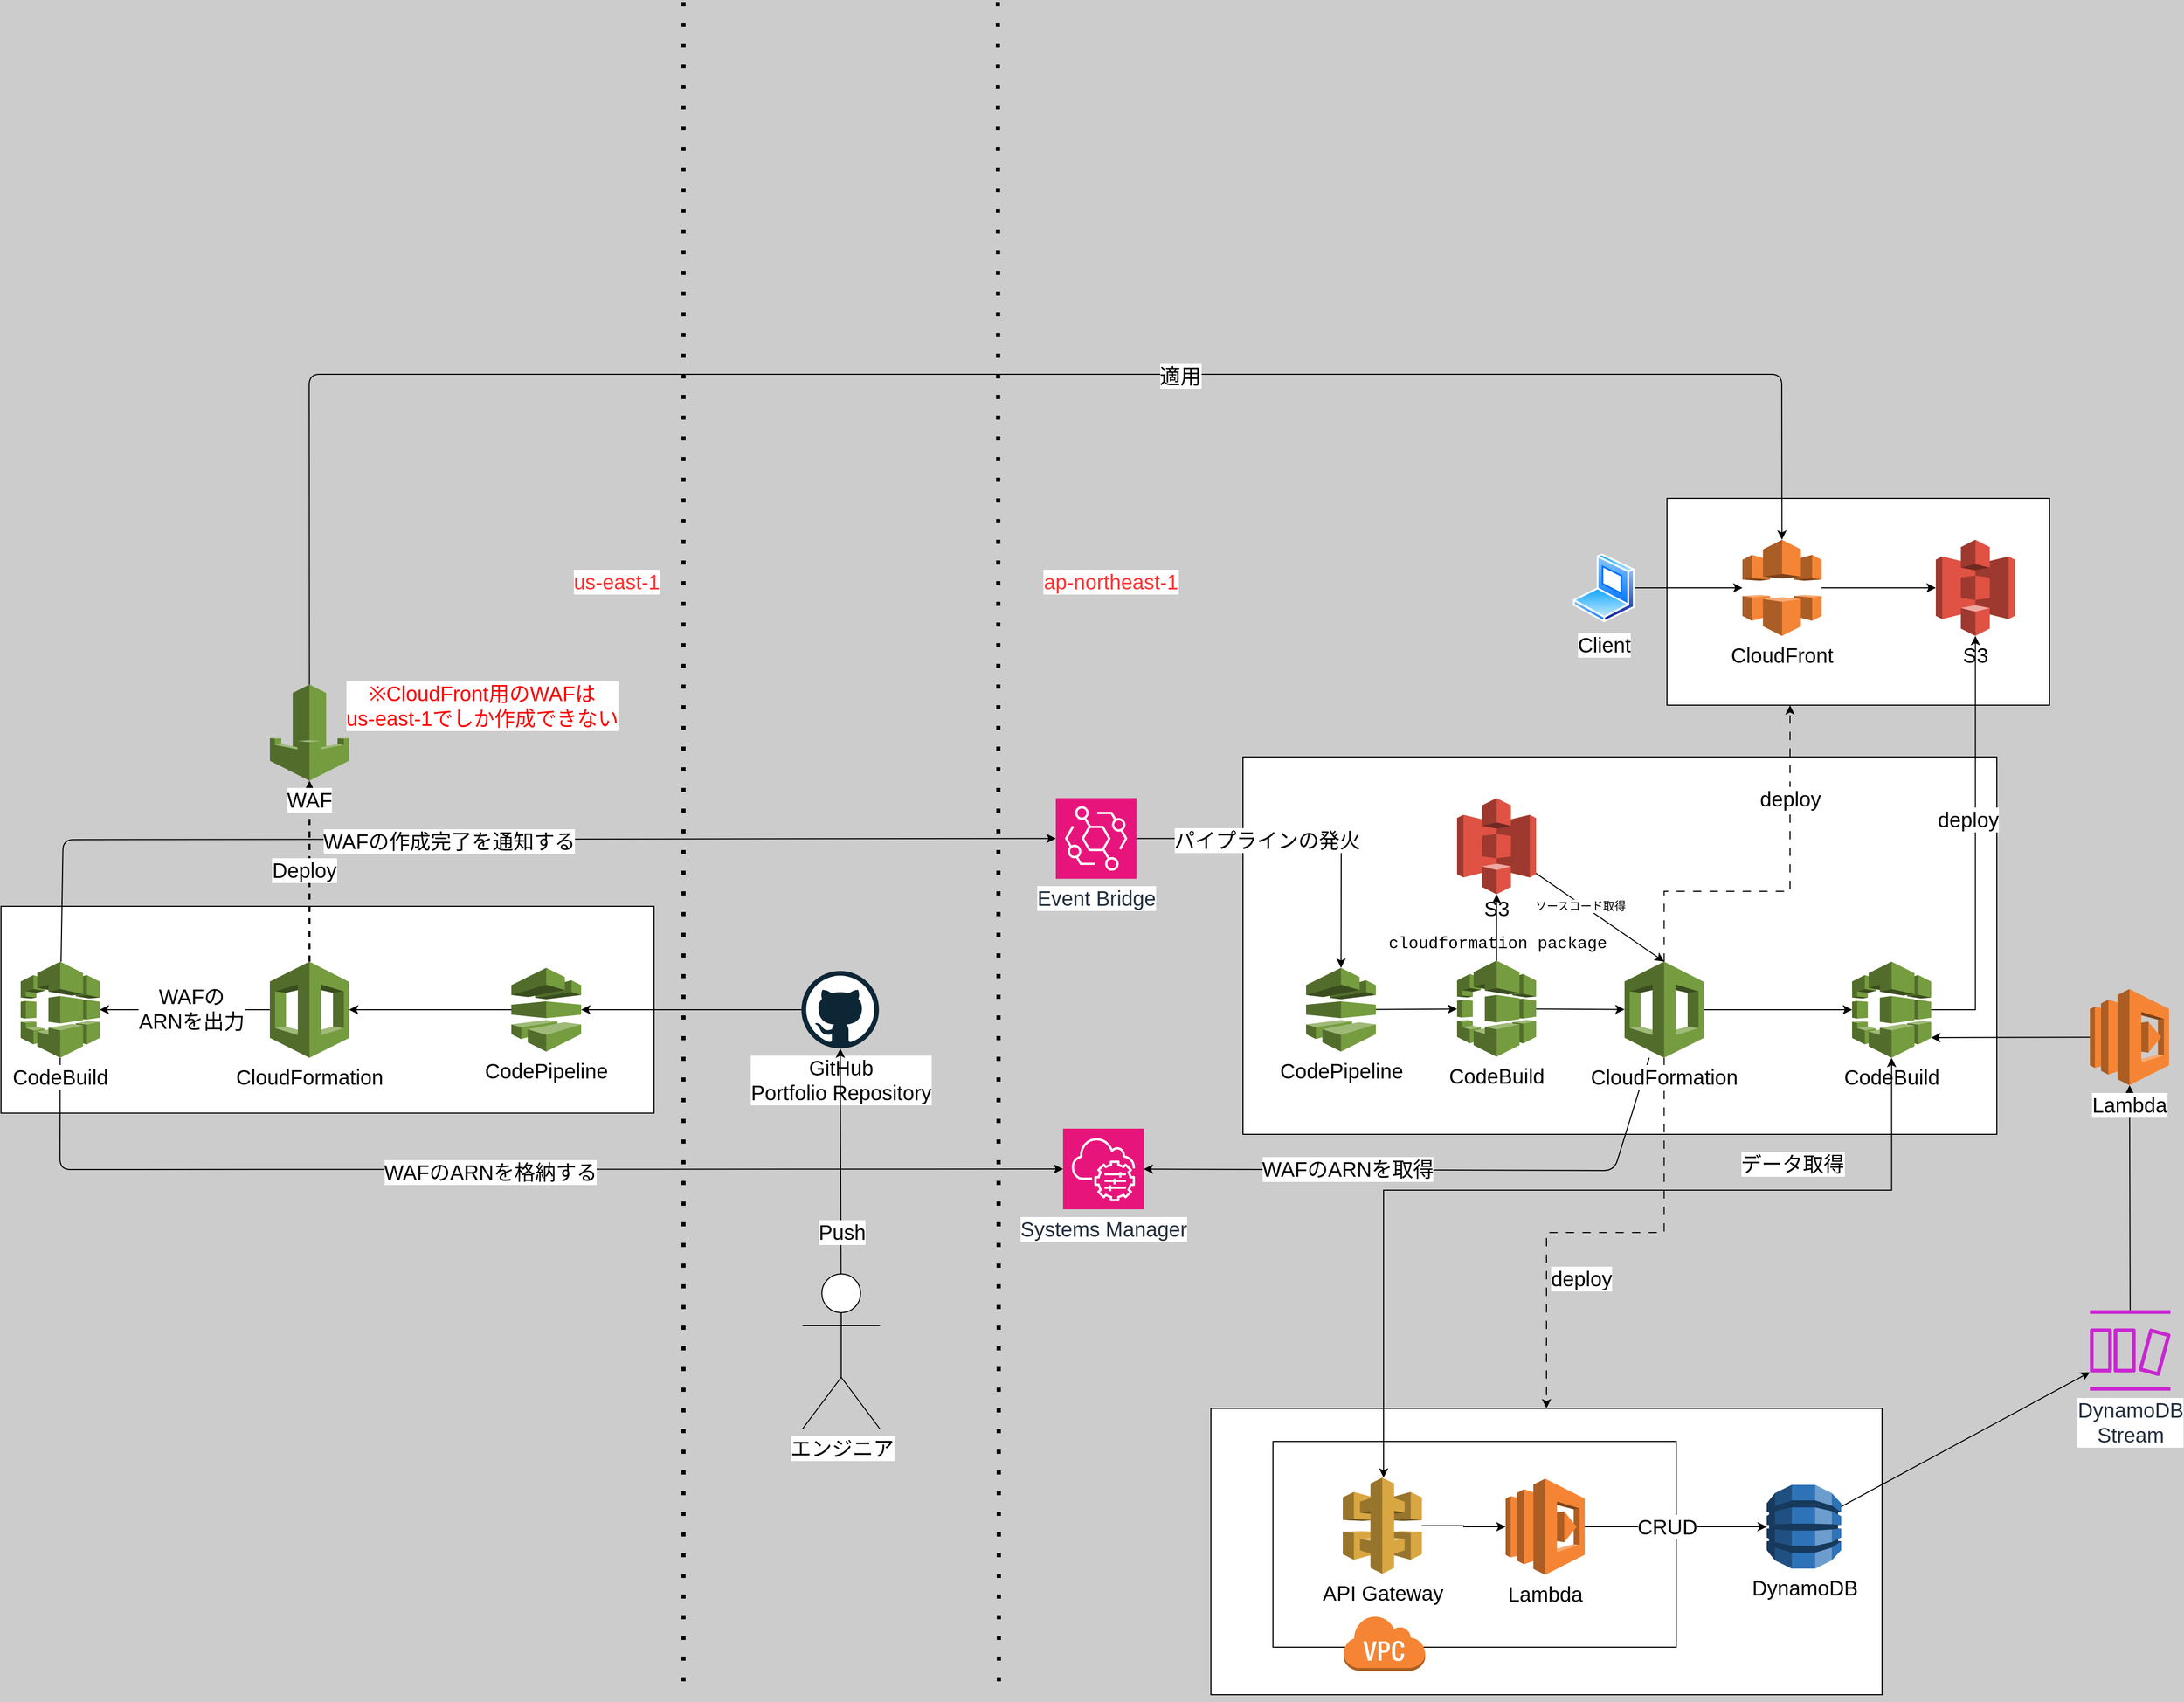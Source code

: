 <mxfile>
    <diagram name="ページ1" id="W-C_7KNfecAJrS1-0suP">
        <mxGraphModel dx="2027" dy="2107" grid="1" gridSize="10" guides="1" tooltips="1" connect="1" arrows="1" fold="1" page="1" pageScale="1" pageWidth="827" pageHeight="1169" background="#CCCCCC" math="0" shadow="0">
            <root>
                <mxCell id="0"/>
                <mxCell id="1" parent="0"/>
                <mxCell id="69" value="" style="group" vertex="1" connectable="0" parent="1">
                    <mxGeometry x="860" y="-30" width="461" height="200" as="geometry"/>
                </mxCell>
                <mxCell id="p-8Ap9zfUd01hS1xJK1Q-12" value="" style="rounded=0;whiteSpace=wrap;html=1;fontSize=20;spacing=2;labelBackgroundColor=default;" parent="69" vertex="1">
                    <mxGeometry x="91" width="370" height="200" as="geometry"/>
                </mxCell>
                <mxCell id="27" style="edgeStyle=none;html=1;fontSize=20;spacing=2;labelBackgroundColor=default;" parent="69" source="YC7wO_yUEPzo1fRcSPeT-1" target="YC7wO_yUEPzo1fRcSPeT-5" edge="1">
                    <mxGeometry relative="1" as="geometry"/>
                </mxCell>
                <mxCell id="YC7wO_yUEPzo1fRcSPeT-1" value="CloudFront" style="outlineConnect=0;dashed=0;verticalLabelPosition=bottom;verticalAlign=top;align=center;html=1;shape=mxgraph.aws3.cloudfront;fillColor=#F58536;gradientColor=none;fontSize=20;spacing=2;labelBackgroundColor=default;" parent="69" vertex="1">
                    <mxGeometry x="164" y="40" width="76.5" height="93" as="geometry"/>
                </mxCell>
                <mxCell id="YC7wO_yUEPzo1fRcSPeT-6" value="" style="edgeStyle=orthogonalEdgeStyle;rounded=0;orthogonalLoop=1;jettySize=auto;html=1;fontSize=20;spacing=2;labelBackgroundColor=default;" parent="69" source="YC7wO_yUEPzo1fRcSPeT-2" target="YC7wO_yUEPzo1fRcSPeT-1" edge="1">
                    <mxGeometry relative="1" as="geometry"/>
                </mxCell>
                <mxCell id="YC7wO_yUEPzo1fRcSPeT-2" value="Client" style="image;aspect=fixed;perimeter=ellipsePerimeter;html=1;align=center;shadow=0;dashed=0;spacingTop=3;image=img/lib/active_directory/laptop_client.svg;fontSize=20;spacing=2;labelBackgroundColor=default;" parent="69" vertex="1">
                    <mxGeometry y="53.16" width="60" height="66.67" as="geometry"/>
                </mxCell>
                <mxCell id="YC7wO_yUEPzo1fRcSPeT-5" value="S3" style="outlineConnect=0;dashed=0;verticalLabelPosition=bottom;verticalAlign=top;align=center;html=1;shape=mxgraph.aws3.s3;fillColor=#E05243;gradientColor=none;fontSize=20;spacing=2;labelBackgroundColor=default;" parent="69" vertex="1">
                    <mxGeometry x="351" y="40" width="76.5" height="93" as="geometry"/>
                </mxCell>
                <mxCell id="68" value="" style="group;fontSize=20;spacing=2;labelBackgroundColor=default;" parent="1" vertex="1" connectable="0">
                    <mxGeometry x="510" y="850" width="649" height="277" as="geometry"/>
                </mxCell>
                <mxCell id="p-8Ap9zfUd01hS1xJK1Q-27" value="" style="rounded=0;whiteSpace=wrap;html=1;fontSize=20;spacing=2;labelBackgroundColor=default;" parent="68" vertex="1">
                    <mxGeometry width="649" height="277" as="geometry"/>
                </mxCell>
                <mxCell id="p-8Ap9zfUd01hS1xJK1Q-22" value="" style="rounded=0;whiteSpace=wrap;html=1;fontSize=20;spacing=2;labelBackgroundColor=default;" parent="68" vertex="1">
                    <mxGeometry x="60" y="32" width="390" height="199" as="geometry"/>
                </mxCell>
                <mxCell id="p-8Ap9zfUd01hS1xJK1Q-26" style="edgeStyle=orthogonalEdgeStyle;rounded=0;orthogonalLoop=1;jettySize=auto;html=1;fontSize=20;spacing=2;labelBackgroundColor=default;" parent="68" source="p-8Ap9zfUd01hS1xJK1Q-17" target="p-8Ap9zfUd01hS1xJK1Q-23" edge="1">
                    <mxGeometry relative="1" as="geometry"/>
                </mxCell>
                <mxCell id="p-8Ap9zfUd01hS1xJK1Q-17" value="API Gateway" style="outlineConnect=0;dashed=0;verticalLabelPosition=bottom;verticalAlign=top;align=center;html=1;shape=mxgraph.aws3.api_gateway;fillColor=#D9A741;gradientColor=none;fontSize=20;spacing=2;labelBackgroundColor=default;" parent="68" vertex="1">
                    <mxGeometry x="127.5" y="67" width="76.5" height="93" as="geometry"/>
                </mxCell>
                <mxCell id="p-8Ap9zfUd01hS1xJK1Q-20" value="" style="outlineConnect=0;dashed=0;verticalLabelPosition=bottom;verticalAlign=top;align=center;html=1;shape=mxgraph.aws3.virtual_private_cloud;fillColor=#F58534;gradientColor=none;fontSize=20;spacing=2;labelBackgroundColor=default;" parent="68" vertex="1">
                    <mxGeometry x="127.75" y="200" width="79.5" height="54" as="geometry"/>
                </mxCell>
                <mxCell id="p-8Ap9zfUd01hS1xJK1Q-25" value="" style="edgeStyle=orthogonalEdgeStyle;rounded=0;orthogonalLoop=1;jettySize=auto;html=1;fontSize=20;spacing=2;labelBackgroundColor=default;" parent="68" source="p-8Ap9zfUd01hS1xJK1Q-23" target="p-8Ap9zfUd01hS1xJK1Q-24" edge="1">
                    <mxGeometry relative="1" as="geometry"/>
                </mxCell>
                <mxCell id="p-8Ap9zfUd01hS1xJK1Q-43" value="CRUD" style="edgeLabel;html=1;align=center;verticalAlign=middle;resizable=0;points=[];fontSize=20;spacing=2;labelBackgroundColor=default;" parent="p-8Ap9zfUd01hS1xJK1Q-25" vertex="1" connectable="0">
                    <mxGeometry x="-0.115" y="2" relative="1" as="geometry">
                        <mxPoint x="1" y="1" as="offset"/>
                    </mxGeometry>
                </mxCell>
                <mxCell id="p-8Ap9zfUd01hS1xJK1Q-23" value="Lambda" style="outlineConnect=0;dashed=0;verticalLabelPosition=bottom;verticalAlign=top;align=center;html=1;shape=mxgraph.aws3.lambda;fillColor=#F58534;gradientColor=none;fontSize=20;spacing=2;labelBackgroundColor=default;" parent="68" vertex="1">
                    <mxGeometry x="285" y="68" width="76.5" height="93" as="geometry"/>
                </mxCell>
                <mxCell id="p-8Ap9zfUd01hS1xJK1Q-24" value="DynamoDB" style="outlineConnect=0;dashed=0;verticalLabelPosition=bottom;verticalAlign=top;align=center;html=1;shape=mxgraph.aws3.dynamo_db;fillColor=#2E73B8;gradientColor=none;fontSize=20;spacing=2;labelBackgroundColor=default;" parent="68" vertex="1">
                    <mxGeometry x="537.5" y="74" width="72" height="81" as="geometry"/>
                </mxCell>
                <mxCell id="22" value="" style="rounded=0;whiteSpace=wrap;html=1;fontSize=20;spacing=2;labelBackgroundColor=default;" parent="1" vertex="1">
                    <mxGeometry x="-660" y="364.5" width="631.5" height="200" as="geometry"/>
                </mxCell>
                <mxCell id="21" value="" style="rounded=0;whiteSpace=wrap;html=1;fontSize=20;spacing=2;labelBackgroundColor=default;" parent="1" vertex="1">
                    <mxGeometry x="541" y="220" width="729" height="365" as="geometry"/>
                </mxCell>
                <mxCell id="19" style="edgeStyle=none;html=1;fontSize=20;spacing=2;labelBackgroundColor=default;" parent="1" source="p-8Ap9zfUd01hS1xJK1Q-1" target="2" edge="1">
                    <mxGeometry relative="1" as="geometry"/>
                </mxCell>
                <mxCell id="p-8Ap9zfUd01hS1xJK1Q-1" value="GitHub&lt;br&gt;Portfolio Repository" style="dashed=0;outlineConnect=0;html=1;align=center;labelPosition=center;verticalLabelPosition=bottom;verticalAlign=top;shape=mxgraph.weblogos.github;fontSize=20;spacing=2;labelBackgroundColor=default;" parent="1" vertex="1">
                    <mxGeometry x="114" y="427" width="75" height="75" as="geometry"/>
                </mxCell>
                <mxCell id="72" style="edgeStyle=none;html=1;" edge="1" parent="1" source="p-8Ap9zfUd01hS1xJK1Q-2" target="70">
                    <mxGeometry relative="1" as="geometry"/>
                </mxCell>
                <mxCell id="p-8Ap9zfUd01hS1xJK1Q-2" value="Code&lt;span style=&quot;color: light-dark(rgb(0, 0, 0), rgb(255, 255, 255));&quot;&gt;Pipeline&lt;/span&gt;" style="outlineConnect=0;dashed=0;verticalLabelPosition=bottom;verticalAlign=top;align=center;html=1;shape=mxgraph.aws3.codepipeline;fillColor=#759C3E;gradientColor=none;fontSize=20;spacing=2;labelBackgroundColor=default;" parent="1" vertex="1">
                    <mxGeometry x="602" y="424" width="67.5" height="81" as="geometry"/>
                </mxCell>
                <mxCell id="p-8Ap9zfUd01hS1xJK1Q-3" value="Code&lt;span style=&quot;color: light-dark(rgb(0, 0, 0), rgb(255, 255, 255));&quot;&gt;Build&lt;/span&gt;" style="outlineConnect=0;dashed=0;verticalLabelPosition=bottom;verticalAlign=top;align=center;html=1;shape=mxgraph.aws3.codebuild;fillColor=#759C3E;gradientColor=none;fontSize=20;spacing=2;labelBackgroundColor=default;" parent="1" vertex="1">
                    <mxGeometry x="1130" y="418" width="76.5" height="93" as="geometry"/>
                </mxCell>
                <mxCell id="p-8Ap9zfUd01hS1xJK1Q-38" style="edgeStyle=orthogonalEdgeStyle;rounded=0;orthogonalLoop=1;jettySize=auto;html=1;fontSize=20;exitX=1;exitY=0.5;exitDx=0;exitDy=0;exitPerimeter=0;spacing=2;labelBackgroundColor=default;" parent="1" source="p-8Ap9zfUd01hS1xJK1Q-3" target="YC7wO_yUEPzo1fRcSPeT-5" edge="1">
                    <mxGeometry relative="1" as="geometry">
                        <mxPoint x="1099.25" y="424" as="sourcePoint"/>
                    </mxGeometry>
                </mxCell>
                <mxCell id="p-8Ap9zfUd01hS1xJK1Q-41" value="deploy" style="edgeLabel;html=1;align=center;verticalAlign=middle;resizable=0;points=[];fontSize=20;spacing=2;labelBackgroundColor=default;" parent="p-8Ap9zfUd01hS1xJK1Q-38" vertex="1" connectable="0">
                    <mxGeometry x="-0.498" y="4" relative="1" as="geometry">
                        <mxPoint x="-4" y="-126" as="offset"/>
                    </mxGeometry>
                </mxCell>
                <mxCell id="p-8Ap9zfUd01hS1xJK1Q-13" value="" style="edgeStyle=orthogonalEdgeStyle;rounded=0;orthogonalLoop=1;jettySize=auto;html=1;dashed=1;dashPattern=8 8;fontSize=20;spacing=2;labelBackgroundColor=default;" parent="1" source="p-8Ap9zfUd01hS1xJK1Q-5" target="p-8Ap9zfUd01hS1xJK1Q-12" edge="1">
                    <mxGeometry relative="1" as="geometry">
                        <Array as="points">
                            <mxPoint x="948" y="350"/>
                            <mxPoint x="1070" y="350"/>
                        </Array>
                    </mxGeometry>
                </mxCell>
                <mxCell id="p-8Ap9zfUd01hS1xJK1Q-31" value="deploy" style="edgeLabel;html=1;align=center;verticalAlign=middle;resizable=0;points=[];fontSize=20;spacing=2;labelBackgroundColor=default;" parent="p-8Ap9zfUd01hS1xJK1Q-13" vertex="1" connectable="0">
                    <mxGeometry x="-0.083" y="-3" relative="1" as="geometry">
                        <mxPoint x="20" y="-93" as="offset"/>
                    </mxGeometry>
                </mxCell>
                <mxCell id="p-8Ap9zfUd01hS1xJK1Q-29" style="edgeStyle=orthogonalEdgeStyle;rounded=0;orthogonalLoop=1;jettySize=auto;html=1;entryX=0.5;entryY=0;entryDx=0;entryDy=0;dashed=1;dashPattern=8 8;fontSize=20;spacing=2;labelBackgroundColor=default;" parent="1" source="p-8Ap9zfUd01hS1xJK1Q-5" target="p-8Ap9zfUd01hS1xJK1Q-27" edge="1">
                    <mxGeometry relative="1" as="geometry">
                        <Array as="points">
                            <mxPoint x="948" y="680"/>
                            <mxPoint x="834" y="680"/>
                        </Array>
                    </mxGeometry>
                </mxCell>
                <mxCell id="p-8Ap9zfUd01hS1xJK1Q-30" value="deploy" style="edgeLabel;html=1;align=center;verticalAlign=middle;resizable=0;points=[];fontSize=20;spacing=2;labelBackgroundColor=default;" parent="p-8Ap9zfUd01hS1xJK1Q-29" vertex="1" connectable="0">
                    <mxGeometry x="0.013" y="2" relative="1" as="geometry">
                        <mxPoint x="-20" y="42" as="offset"/>
                    </mxGeometry>
                </mxCell>
                <mxCell id="p-8Ap9zfUd01hS1xJK1Q-36" value="" style="edgeStyle=orthogonalEdgeStyle;rounded=0;orthogonalLoop=1;jettySize=auto;html=1;fontSize=20;spacing=2;labelBackgroundColor=default;" parent="1" source="p-8Ap9zfUd01hS1xJK1Q-5" target="p-8Ap9zfUd01hS1xJK1Q-3" edge="1">
                    <mxGeometry relative="1" as="geometry"/>
                </mxCell>
                <mxCell id="45" style="edgeStyle=none;html=1;fontSize=20;spacing=2;labelBackgroundColor=default;" parent="1" source="p-8Ap9zfUd01hS1xJK1Q-5" target="40" edge="1">
                    <mxGeometry relative="1" as="geometry">
                        <Array as="points">
                            <mxPoint x="900" y="620"/>
                        </Array>
                    </mxGeometry>
                </mxCell>
                <mxCell id="46" value="WAFのARNを取得" style="edgeLabel;html=1;align=center;verticalAlign=middle;resizable=0;points=[];fontSize=20;spacing=2;labelBackgroundColor=default;" parent="45" vertex="1" connectable="0">
                    <mxGeometry x="0.282" y="9" relative="1" as="geometry">
                        <mxPoint x="-7" y="-10" as="offset"/>
                    </mxGeometry>
                </mxCell>
                <mxCell id="p-8Ap9zfUd01hS1xJK1Q-5" value="CloudFormation" style="outlineConnect=0;dashed=0;verticalLabelPosition=bottom;verticalAlign=top;align=center;html=1;shape=mxgraph.aws3.cloudformation;fillColor=#759C3E;gradientColor=none;fontSize=20;spacing=2;labelBackgroundColor=default;" parent="1" vertex="1">
                    <mxGeometry x="910" y="418" width="76.5" height="93" as="geometry"/>
                </mxCell>
                <mxCell id="p-8Ap9zfUd01hS1xJK1Q-39" style="edgeStyle=orthogonalEdgeStyle;rounded=0;orthogonalLoop=1;jettySize=auto;html=1;startArrow=classic;startFill=1;fontSize=20;spacing=2;labelBackgroundColor=default;" parent="1" source="p-8Ap9zfUd01hS1xJK1Q-3" target="p-8Ap9zfUd01hS1xJK1Q-17" edge="1">
                    <mxGeometry relative="1" as="geometry">
                        <Array as="points">
                            <mxPoint x="1168" y="639"/>
                            <mxPoint x="677" y="639"/>
                        </Array>
                    </mxGeometry>
                </mxCell>
                <mxCell id="p-8Ap9zfUd01hS1xJK1Q-40" value="データ取得" style="edgeLabel;html=1;align=center;verticalAlign=middle;resizable=0;points=[];fontSize=20;spacing=2;labelBackgroundColor=default;" parent="p-8Ap9zfUd01hS1xJK1Q-39" vertex="1" connectable="0">
                    <mxGeometry x="-0.511" y="5" relative="1" as="geometry">
                        <mxPoint x="-5" y="-31" as="offset"/>
                    </mxGeometry>
                </mxCell>
                <mxCell id="24" style="edgeStyle=none;html=1;fontSize=20;spacing=2;labelBackgroundColor=default;" parent="1" source="2" target="3" edge="1">
                    <mxGeometry relative="1" as="geometry"/>
                </mxCell>
                <mxCell id="2" value="Code&lt;span style=&quot;color: light-dark(rgb(0, 0, 0), rgb(255, 255, 255));&quot;&gt;Pipeline&lt;/span&gt;" style="outlineConnect=0;dashed=0;verticalLabelPosition=bottom;verticalAlign=top;align=center;html=1;shape=mxgraph.aws3.codepipeline;fillColor=#759C3E;gradientColor=none;fontSize=20;spacing=2;labelBackgroundColor=default;" parent="1" vertex="1">
                    <mxGeometry x="-166.5" y="424" width="67.5" height="81" as="geometry"/>
                </mxCell>
                <mxCell id="25" style="edgeStyle=none;html=1;fontSize=20;dashed=1;rounded=0;curved=0;strokeWidth=2;spacing=2;labelBackgroundColor=default;" parent="1" source="3" target="20" edge="1">
                    <mxGeometry relative="1" as="geometry"/>
                </mxCell>
                <mxCell id="28" value="Deploy" style="edgeLabel;html=1;align=center;verticalAlign=middle;resizable=0;points=[];fontSize=20;spacing=2;labelBackgroundColor=default;" parent="25" vertex="1" connectable="0">
                    <mxGeometry x="0.032" y="6" relative="1" as="geometry">
                        <mxPoint y="1" as="offset"/>
                    </mxGeometry>
                </mxCell>
                <mxCell id="39" style="edgeStyle=none;html=1;fontSize=20;spacing=2;labelBackgroundColor=default;" parent="1" source="3" target="37" edge="1">
                    <mxGeometry relative="1" as="geometry"/>
                </mxCell>
                <mxCell id="47" value="WAFの&lt;div&gt;ARNを出力&lt;/div&gt;" style="edgeLabel;html=1;align=center;verticalAlign=middle;resizable=0;points=[];fontSize=20;spacing=2;labelBackgroundColor=default;" parent="39" vertex="1" connectable="0">
                    <mxGeometry x="-0.074" y="-2" relative="1" as="geometry">
                        <mxPoint as="offset"/>
                    </mxGeometry>
                </mxCell>
                <mxCell id="3" value="CloudFormation" style="outlineConnect=0;dashed=0;verticalLabelPosition=bottom;verticalAlign=top;align=center;html=1;shape=mxgraph.aws3.cloudformation;fillColor=#759C3E;gradientColor=none;fontSize=20;spacing=2;labelBackgroundColor=default;" parent="1" vertex="1">
                    <mxGeometry x="-400" y="418" width="76.5" height="93" as="geometry"/>
                </mxCell>
                <mxCell id="8" value="" style="endArrow=none;html=1;fontSize=20;dashed=1;dashPattern=1 4;strokeWidth=4;spacing=2;labelBackgroundColor=default;" parent="1" edge="1">
                    <mxGeometry width="50" height="50" relative="1" as="geometry">
                        <mxPoint y="-510" as="sourcePoint"/>
                        <mxPoint y="1130" as="targetPoint"/>
                    </mxGeometry>
                </mxCell>
                <mxCell id="9" value="us-east-1" style="text;html=1;align=center;verticalAlign=middle;resizable=0;points=[];autosize=1;strokeColor=none;fillColor=none;fontSize=20;fontColor=#FF3333;spacing=2;labelBackgroundColor=default;" parent="1" vertex="1">
                    <mxGeometry x="-120" y="30" width="110" height="40" as="geometry"/>
                </mxCell>
                <mxCell id="13" style="edgeStyle=none;html=1;fontSize=20;spacing=2;labelBackgroundColor=default;" parent="1" source="12" target="p-8Ap9zfUd01hS1xJK1Q-1" edge="1">
                    <mxGeometry relative="1" as="geometry"/>
                </mxCell>
                <mxCell id="14" value="Push" style="edgeLabel;html=1;align=center;verticalAlign=middle;resizable=0;points=[];fontSize=20;spacing=2;labelBackgroundColor=default;" parent="13" vertex="1" connectable="0">
                    <mxGeometry x="0.037" y="1" relative="1" as="geometry">
                        <mxPoint x="2" y="72" as="offset"/>
                    </mxGeometry>
                </mxCell>
                <mxCell id="12" value="エンジニア" style="shape=umlActor;verticalLabelPosition=bottom;verticalAlign=top;html=1;outlineConnect=0;fontSize=20;spacing=2;labelBackgroundColor=default;" parent="1" vertex="1">
                    <mxGeometry x="115" y="720" width="75" height="150" as="geometry"/>
                </mxCell>
                <mxCell id="16" value="ap-northeast-1" style="text;html=1;align=center;verticalAlign=middle;resizable=0;points=[];autosize=1;strokeColor=none;fillColor=none;fontSize=20;fontColor=#FF3333;spacing=2;labelBackgroundColor=default;" parent="1" vertex="1">
                    <mxGeometry x="338" y="30" width="150" height="40" as="geometry"/>
                </mxCell>
                <mxCell id="18" value="" style="endArrow=none;html=1;fontSize=20;dashed=1;dashPattern=1 4;strokeWidth=4;spacing=2;labelBackgroundColor=default;" parent="1" edge="1">
                    <mxGeometry width="50" height="50" relative="1" as="geometry">
                        <mxPoint x="304" y="-510" as="sourcePoint"/>
                        <mxPoint x="305" y="1130" as="targetPoint"/>
                    </mxGeometry>
                </mxCell>
                <mxCell id="49" style="edgeStyle=none;html=1;fontSize=20;spacing=2;labelBackgroundColor=default;" parent="1" source="20" target="YC7wO_yUEPzo1fRcSPeT-1" edge="1">
                    <mxGeometry relative="1" as="geometry">
                        <Array as="points">
                            <mxPoint x="-362" y="-150"/>
                            <mxPoint x="1062" y="-150"/>
                        </Array>
                    </mxGeometry>
                </mxCell>
                <mxCell id="78" value="適用" style="edgeLabel;html=1;align=center;verticalAlign=middle;resizable=0;points=[];fontSize=20;" vertex="1" connectable="0" parent="49">
                    <mxGeometry x="0.211" y="-1" relative="1" as="geometry">
                        <mxPoint x="1" as="offset"/>
                    </mxGeometry>
                </mxCell>
                <mxCell id="20" value="WAF" style="outlineConnect=0;dashed=0;verticalLabelPosition=bottom;verticalAlign=top;align=center;html=1;shape=mxgraph.aws3.waf;fillColor=#759C3E;gradientColor=none;fontSize=20;spacing=2;labelBackgroundColor=default;" parent="1" vertex="1">
                    <mxGeometry x="-400" y="150" width="76.5" height="93" as="geometry"/>
                </mxCell>
                <mxCell id="43" style="edgeStyle=none;html=1;fontSize=20;spacing=2;labelBackgroundColor=default;" parent="1" source="32" target="p-8Ap9zfUd01hS1xJK1Q-2" edge="1">
                    <mxGeometry relative="1" as="geometry">
                        <Array as="points">
                            <mxPoint x="636" y="299"/>
                        </Array>
                    </mxGeometry>
                </mxCell>
                <mxCell id="52" value="パイプラインの発火" style="edgeLabel;html=1;align=center;verticalAlign=middle;resizable=0;points=[];fontSize=20;spacing=2;labelBackgroundColor=default;" parent="43" vertex="1" connectable="0">
                    <mxGeometry x="-0.428" y="-1" relative="1" as="geometry">
                        <mxPoint x="33" as="offset"/>
                    </mxGeometry>
                </mxCell>
                <mxCell id="32" value="Event Bridge" style="sketch=0;points=[[0,0,0],[0.25,0,0],[0.5,0,0],[0.75,0,0],[1,0,0],[0,1,0],[0.25,1,0],[0.5,1,0],[0.75,1,0],[1,1,0],[0,0.25,0],[0,0.5,0],[0,0.75,0],[1,0.25,0],[1,0.5,0],[1,0.75,0]];outlineConnect=0;fontColor=#232F3E;fillColor=#E7157B;strokeColor=#ffffff;dashed=0;verticalLabelPosition=bottom;verticalAlign=top;align=center;html=1;fontSize=20;fontStyle=0;aspect=fixed;shape=mxgraph.aws4.resourceIcon;resIcon=mxgraph.aws4.eventbridge;spacing=2;labelBackgroundColor=default;" parent="1" vertex="1">
                    <mxGeometry x="360" y="259.83" width="78" height="78" as="geometry"/>
                </mxCell>
                <mxCell id="41" style="edgeStyle=none;html=1;fontSize=20;spacing=2;labelBackgroundColor=default;" parent="1" source="37" target="40" edge="1">
                    <mxGeometry relative="1" as="geometry">
                        <Array as="points">
                            <mxPoint x="-603" y="619"/>
                        </Array>
                    </mxGeometry>
                </mxCell>
                <mxCell id="64" value="WAFのARNを格納する" style="edgeLabel;html=1;align=center;verticalAlign=middle;resizable=0;points=[];fontSize=20;spacing=2;labelBackgroundColor=default;" parent="41" vertex="1" connectable="0">
                    <mxGeometry x="-0.029" y="-11" relative="1" as="geometry">
                        <mxPoint y="-9" as="offset"/>
                    </mxGeometry>
                </mxCell>
                <mxCell id="42" style="edgeStyle=none;html=1;fontSize=20;spacing=2;labelBackgroundColor=default;" parent="1" source="37" target="32" edge="1">
                    <mxGeometry relative="1" as="geometry">
                        <Array as="points">
                            <mxPoint x="-600" y="300"/>
                        </Array>
                    </mxGeometry>
                </mxCell>
                <mxCell id="51" value="WAFの作成完了を通知する" style="edgeLabel;html=1;align=center;verticalAlign=middle;resizable=0;points=[];fontSize=20;spacing=2;labelBackgroundColor=default;" parent="42" vertex="1" connectable="0">
                    <mxGeometry x="-0.089" y="-1" relative="1" as="geometry">
                        <mxPoint as="offset"/>
                    </mxGeometry>
                </mxCell>
                <mxCell id="37" value="Code&lt;span style=&quot;color: light-dark(rgb(0, 0, 0), rgb(255, 255, 255));&quot;&gt;Build&lt;/span&gt;" style="outlineConnect=0;dashed=0;verticalLabelPosition=bottom;verticalAlign=top;align=center;html=1;shape=mxgraph.aws3.codebuild;fillColor=#759C3E;gradientColor=none;fontSize=20;spacing=2;labelBackgroundColor=default;" parent="1" vertex="1">
                    <mxGeometry x="-641" y="418" width="76.5" height="93" as="geometry"/>
                </mxCell>
                <mxCell id="40" value="Systems Manager" style="sketch=0;points=[[0,0,0],[0.25,0,0],[0.5,0,0],[0.75,0,0],[1,0,0],[0,1,0],[0.25,1,0],[0.5,1,0],[0.75,1,0],[1,1,0],[0,0.25,0],[0,0.5,0],[0,0.75,0],[1,0.25,0],[1,0.5,0],[1,0.75,0]];points=[[0,0,0],[0.25,0,0],[0.5,0,0],[0.75,0,0],[1,0,0],[0,1,0],[0.25,1,0],[0.5,1,0],[0.75,1,0],[1,1,0],[0,0.25,0],[0,0.5,0],[0,0.75,0],[1,0.25,0],[1,0.5,0],[1,0.75,0]];outlineConnect=0;fontColor=#232F3E;fillColor=#E7157B;strokeColor=#ffffff;dashed=0;verticalLabelPosition=bottom;verticalAlign=top;align=center;html=1;fontSize=20;fontStyle=0;aspect=fixed;shape=mxgraph.aws4.resourceIcon;resIcon=mxgraph.aws4.systems_manager;spacing=2;labelBackgroundColor=default;" parent="1" vertex="1">
                    <mxGeometry x="367" y="579.5" width="78" height="78" as="geometry"/>
                </mxCell>
                <mxCell id="50" value="&lt;font style=&quot;color: rgb(255, 0, 0);&quot;&gt;※CloudFront用のWAFは&lt;/font&gt;&lt;div&gt;&lt;font style=&quot;color: rgb(255, 0, 0);&quot;&gt;us-east-1でしか作成できない&lt;/font&gt;&lt;/div&gt;" style="text;html=1;align=center;verticalAlign=middle;resizable=0;points=[];autosize=1;strokeColor=none;fillColor=none;fontSize=20;fontColor=#FF0000;spacing=2;labelBackgroundColor=default;" parent="1" vertex="1">
                    <mxGeometry x="-340" y="140" width="290" height="60" as="geometry"/>
                </mxCell>
                <mxCell id="67" style="edgeStyle=none;html=1;fontSize=20;spacing=2;labelBackgroundColor=default;" parent="1" source="58" target="65" edge="1">
                    <mxGeometry relative="1" as="geometry"/>
                </mxCell>
                <mxCell id="58" value="DynamoDB&lt;div&gt;Stream&lt;/div&gt;" style="sketch=0;outlineConnect=0;fontColor=#232F3E;gradientColor=none;fillColor=#C925D1;strokeColor=none;dashed=0;verticalLabelPosition=bottom;verticalAlign=top;align=center;html=1;fontSize=20;fontStyle=0;aspect=fixed;pointerEvents=1;shape=mxgraph.aws4.dynamodb_stream;spacing=2;labelBackgroundColor=default;" parent="1" vertex="1">
                    <mxGeometry x="1360" y="755" width="78" height="78" as="geometry"/>
                </mxCell>
                <mxCell id="65" value="Lambda" style="outlineConnect=0;dashed=0;verticalLabelPosition=bottom;verticalAlign=top;align=center;html=1;shape=mxgraph.aws3.lambda;fillColor=#F58534;gradientColor=none;fontSize=20;spacing=2;labelBackgroundColor=default;" parent="1" vertex="1">
                    <mxGeometry x="1360" y="444.5" width="76.5" height="93" as="geometry"/>
                </mxCell>
                <mxCell id="66" style="edgeStyle=none;html=1;entryX=1;entryY=0.79;entryDx=0;entryDy=0;entryPerimeter=0;fontSize=20;spacing=2;labelBackgroundColor=default;" parent="1" source="65" target="p-8Ap9zfUd01hS1xJK1Q-3" edge="1">
                    <mxGeometry relative="1" as="geometry"/>
                </mxCell>
                <mxCell id="59" style="edgeStyle=none;html=1;fontSize=20;spacing=2;labelBackgroundColor=default;" parent="1" source="p-8Ap9zfUd01hS1xJK1Q-24" target="58" edge="1">
                    <mxGeometry relative="1" as="geometry"/>
                </mxCell>
                <mxCell id="71" style="edgeStyle=none;html=1;" edge="1" parent="1" source="70" target="p-8Ap9zfUd01hS1xJK1Q-5">
                    <mxGeometry relative="1" as="geometry"/>
                </mxCell>
                <mxCell id="70" value="Code&lt;span style=&quot;color: light-dark(rgb(0, 0, 0), rgb(255, 255, 255));&quot;&gt;Build&lt;/span&gt;" style="outlineConnect=0;dashed=0;verticalLabelPosition=bottom;verticalAlign=top;align=center;html=1;shape=mxgraph.aws3.codebuild;fillColor=#759C3E;gradientColor=none;fontSize=20;spacing=2;labelBackgroundColor=default;" vertex="1" parent="1">
                    <mxGeometry x="748" y="417" width="76.5" height="93" as="geometry"/>
                </mxCell>
                <mxCell id="73" value="S3" style="outlineConnect=0;dashed=0;verticalLabelPosition=bottom;verticalAlign=top;align=center;html=1;shape=mxgraph.aws3.s3;fillColor=#E05243;gradientColor=none;fontSize=20;spacing=-3;labelBackgroundColor=default;" vertex="1" parent="1">
                    <mxGeometry x="748" y="259.83" width="76.5" height="93" as="geometry"/>
                </mxCell>
                <mxCell id="74" style="edgeStyle=none;html=1;" edge="1" parent="1" source="70" target="73">
                    <mxGeometry relative="1" as="geometry">
                        <mxPoint x="786" y="390" as="targetPoint"/>
                    </mxGeometry>
                </mxCell>
                <mxCell id="75" value="&lt;div style=&quot;font-family: Consolas, &amp;quot;Courier New&amp;quot;, monospace; line-height: 19px; white-space-collapse: preserve;&quot;&gt;&lt;span&gt;cloudformation package&lt;/span&gt;&lt;/div&gt;" style="edgeLabel;html=1;align=center;verticalAlign=middle;resizable=0;points=[];fontColor=#000000;labelBackgroundColor=none;fontSize=16;" vertex="1" connectable="0" parent="74">
                    <mxGeometry x="-0.259" y="-2" relative="1" as="geometry">
                        <mxPoint x="-2" y="8" as="offset"/>
                    </mxGeometry>
                </mxCell>
                <mxCell id="76" style="edgeStyle=none;html=1;entryX=0.5;entryY=0;entryDx=0;entryDy=0;entryPerimeter=0;" edge="1" parent="1" source="73" target="p-8Ap9zfUd01hS1xJK1Q-5">
                    <mxGeometry relative="1" as="geometry"/>
                </mxCell>
                <mxCell id="77" value="ソースコード取得" style="edgeLabel;html=1;align=center;verticalAlign=middle;resizable=0;points=[];" vertex="1" connectable="0" parent="76">
                    <mxGeometry x="-0.3" y="-1" relative="1" as="geometry">
                        <mxPoint as="offset"/>
                    </mxGeometry>
                </mxCell>
            </root>
        </mxGraphModel>
    </diagram>
</mxfile>